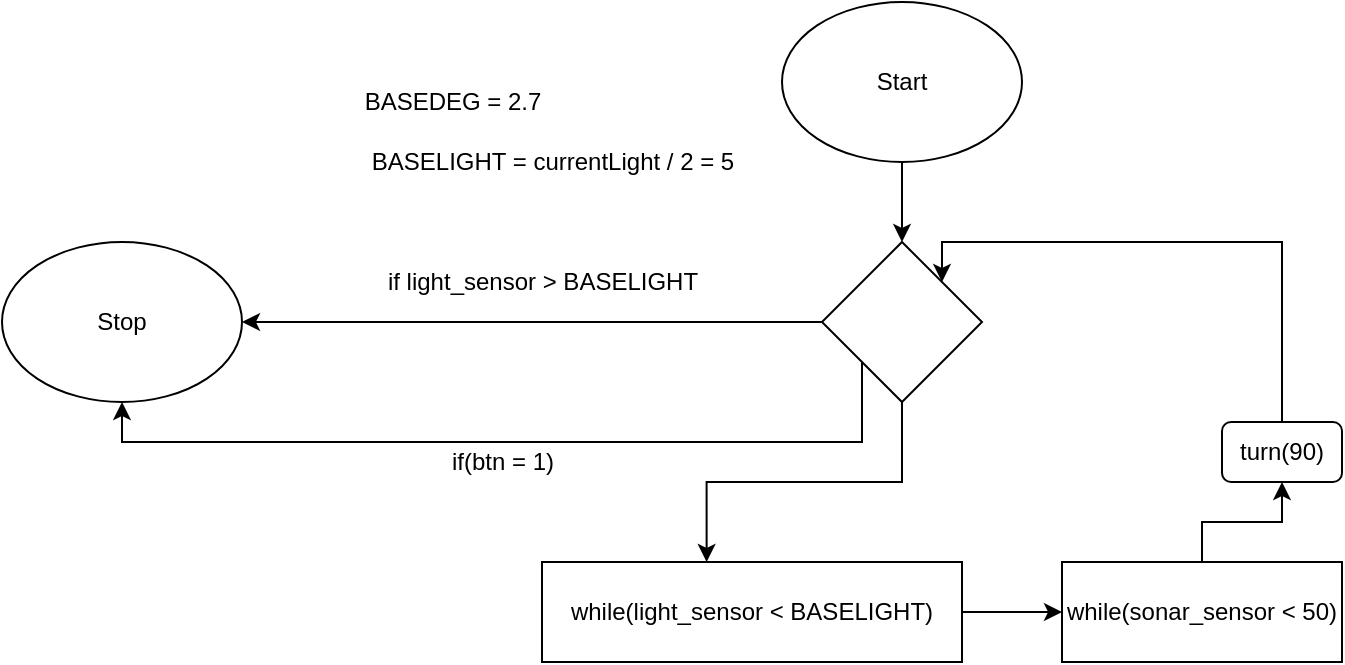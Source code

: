 <mxfile version="15.2.9" type="github">
  <diagram id="e6m10x-uRhs_gHwGIP7R" name="Page-1">
    <mxGraphModel dx="782" dy="436" grid="1" gridSize="10" guides="1" tooltips="1" connect="1" arrows="1" fold="1" page="1" pageScale="1" pageWidth="827" pageHeight="1169" math="0" shadow="0">
      <root>
        <mxCell id="0" />
        <mxCell id="1" parent="0" />
        <mxCell id="ziUaPbk_OteyMrfKzhlk-14" value="" style="edgeStyle=orthogonalEdgeStyle;rounded=0;orthogonalLoop=1;jettySize=auto;html=1;" parent="1" source="ziUaPbk_OteyMrfKzhlk-15" target="ziUaPbk_OteyMrfKzhlk-19" edge="1">
          <mxGeometry relative="1" as="geometry" />
        </mxCell>
        <mxCell id="ziUaPbk_OteyMrfKzhlk-15" value="Start" style="ellipse;whiteSpace=wrap;html=1;" parent="1" vertex="1">
          <mxGeometry x="420" y="180" width="120" height="80" as="geometry" />
        </mxCell>
        <mxCell id="ziUaPbk_OteyMrfKzhlk-16" value="" style="edgeStyle=orthogonalEdgeStyle;rounded=0;orthogonalLoop=1;jettySize=auto;html=1;startArrow=none;exitX=0;exitY=0.5;exitDx=0;exitDy=0;entryX=1;entryY=0.5;entryDx=0;entryDy=0;" parent="1" source="ziUaPbk_OteyMrfKzhlk-19" target="ziUaPbk_OteyMrfKzhlk-22" edge="1">
          <mxGeometry relative="1" as="geometry">
            <mxPoint x="160" y="340" as="targetPoint" />
            <mxPoint x="265" y="340" as="sourcePoint" />
          </mxGeometry>
        </mxCell>
        <mxCell id="ziUaPbk_OteyMrfKzhlk-17" value="" style="edgeStyle=orthogonalEdgeStyle;rounded=0;orthogonalLoop=1;jettySize=auto;html=1;entryX=0.392;entryY=0;entryDx=0;entryDy=0;entryPerimeter=0;" parent="1" source="ziUaPbk_OteyMrfKzhlk-19" edge="1" target="ziUaPbk_OteyMrfKzhlk-27">
          <mxGeometry relative="1" as="geometry">
            <mxPoint x="480" y="520" as="targetPoint" />
          </mxGeometry>
        </mxCell>
        <mxCell id="ziUaPbk_OteyMrfKzhlk-18" style="edgeStyle=orthogonalEdgeStyle;rounded=0;orthogonalLoop=1;jettySize=auto;html=1;exitX=0;exitY=1;exitDx=0;exitDy=0;entryX=0.5;entryY=1;entryDx=0;entryDy=0;" parent="1" source="ziUaPbk_OteyMrfKzhlk-19" target="ziUaPbk_OteyMrfKzhlk-22" edge="1">
          <mxGeometry relative="1" as="geometry">
            <Array as="points">
              <mxPoint x="460" y="400" />
              <mxPoint x="90" y="400" />
            </Array>
          </mxGeometry>
        </mxCell>
        <mxCell id="ziUaPbk_OteyMrfKzhlk-19" value="" style="rhombus;whiteSpace=wrap;html=1;" parent="1" vertex="1">
          <mxGeometry x="440" y="300" width="80" height="80" as="geometry" />
        </mxCell>
        <mxCell id="ziUaPbk_OteyMrfKzhlk-22" value="Stop" style="ellipse;whiteSpace=wrap;html=1;" parent="1" vertex="1">
          <mxGeometry x="30" y="300" width="120" height="80" as="geometry" />
        </mxCell>
        <mxCell id="ziUaPbk_OteyMrfKzhlk-23" value="BASELIGHT = currentLight / 2 = 5" style="text;html=1;align=center;verticalAlign=middle;resizable=0;points=[];autosize=1;strokeColor=none;" parent="1" vertex="1">
          <mxGeometry x="205" y="250" width="200" height="20" as="geometry" />
        </mxCell>
        <mxCell id="ziUaPbk_OteyMrfKzhlk-24" value="if(btn = 1)" style="text;html=1;align=center;verticalAlign=middle;resizable=0;points=[];autosize=1;strokeColor=none;fillColor=none;" parent="1" vertex="1">
          <mxGeometry x="245" y="400" width="70" height="20" as="geometry" />
        </mxCell>
        <mxCell id="ziUaPbk_OteyMrfKzhlk-25" value="if light_sensor &amp;gt; BASELIGHT" style="text;html=1;align=center;verticalAlign=middle;resizable=0;points=[];autosize=1;strokeColor=none;fillColor=none;" parent="1" vertex="1">
          <mxGeometry x="215" y="310" width="170" height="20" as="geometry" />
        </mxCell>
        <mxCell id="F1-2R8JJCyBVkmWDZkC0-2" value="" style="edgeStyle=orthogonalEdgeStyle;rounded=0;orthogonalLoop=1;jettySize=auto;html=1;" edge="1" parent="1" source="ziUaPbk_OteyMrfKzhlk-27" target="F1-2R8JJCyBVkmWDZkC0-1">
          <mxGeometry relative="1" as="geometry" />
        </mxCell>
        <mxCell id="ziUaPbk_OteyMrfKzhlk-27" value="while(light_sensor &amp;lt; BASELIGHT)" style="whiteSpace=wrap;html=1;" parent="1" vertex="1">
          <mxGeometry x="300" y="460" width="210" height="50" as="geometry" />
        </mxCell>
        <mxCell id="ziUaPbk_OteyMrfKzhlk-33" style="edgeStyle=orthogonalEdgeStyle;rounded=0;orthogonalLoop=1;jettySize=auto;html=1;entryX=1;entryY=0;entryDx=0;entryDy=0;" parent="1" source="ziUaPbk_OteyMrfKzhlk-31" target="ziUaPbk_OteyMrfKzhlk-19" edge="1">
          <mxGeometry relative="1" as="geometry">
            <Array as="points">
              <mxPoint x="670" y="300" />
              <mxPoint x="500" y="300" />
            </Array>
          </mxGeometry>
        </mxCell>
        <mxCell id="ziUaPbk_OteyMrfKzhlk-31" value="turn(90)" style="rounded=1;whiteSpace=wrap;html=1;" parent="1" vertex="1">
          <mxGeometry x="640" y="390" width="60" height="30" as="geometry" />
        </mxCell>
        <mxCell id="ziUaPbk_OteyMrfKzhlk-34" value="BASEDEG = 2.7" style="text;html=1;align=center;verticalAlign=middle;resizable=0;points=[];autosize=1;strokeColor=none;fillColor=none;" parent="1" vertex="1">
          <mxGeometry x="205" y="220" width="100" height="20" as="geometry" />
        </mxCell>
        <mxCell id="F1-2R8JJCyBVkmWDZkC0-3" value="" style="edgeStyle=orthogonalEdgeStyle;rounded=0;orthogonalLoop=1;jettySize=auto;html=1;entryX=0.5;entryY=1;entryDx=0;entryDy=0;" edge="1" parent="1" source="F1-2R8JJCyBVkmWDZkC0-1" target="ziUaPbk_OteyMrfKzhlk-31">
          <mxGeometry relative="1" as="geometry">
            <mxPoint x="670" y="450" as="targetPoint" />
          </mxGeometry>
        </mxCell>
        <mxCell id="F1-2R8JJCyBVkmWDZkC0-1" value="while(sonar_sensor &amp;lt; 50)" style="whiteSpace=wrap;html=1;" vertex="1" parent="1">
          <mxGeometry x="560" y="460" width="140" height="50" as="geometry" />
        </mxCell>
      </root>
    </mxGraphModel>
  </diagram>
</mxfile>
